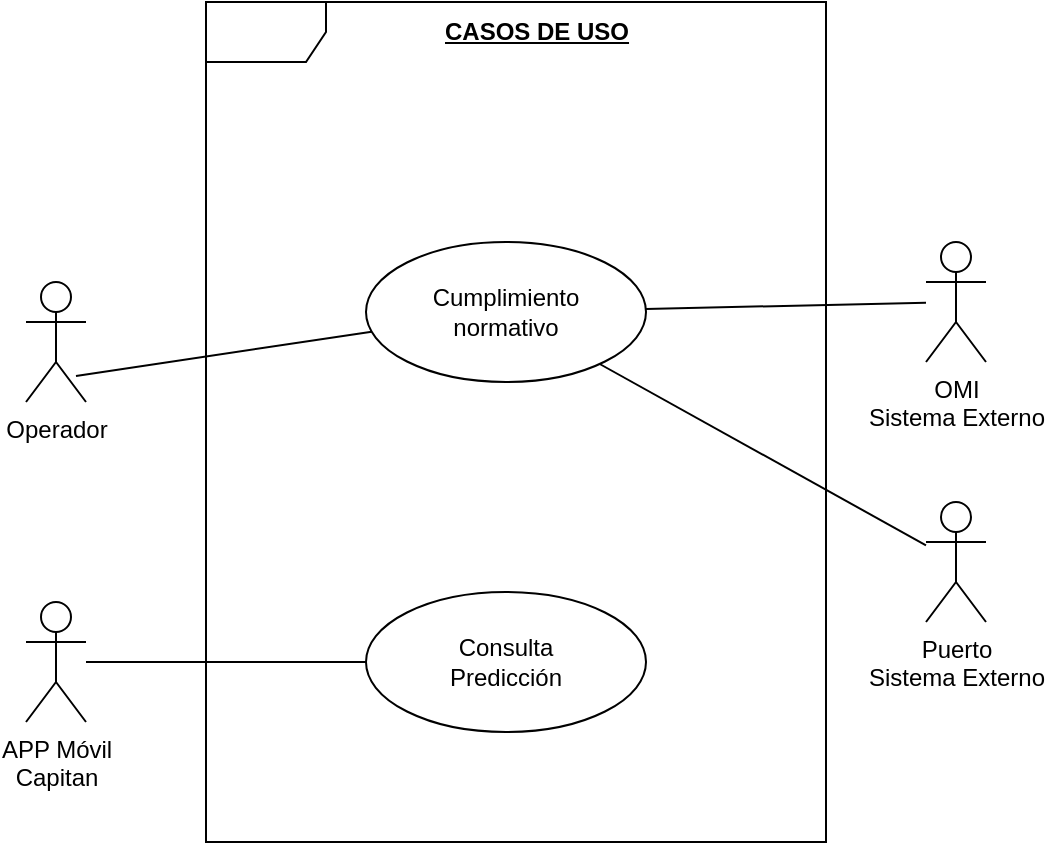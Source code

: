 <mxfile version="24.0.7" type="github">
  <diagram name="Page-1" id="L1FjgBwMozQ6Us8v5sE2">
    <mxGraphModel dx="794" dy="422" grid="1" gridSize="10" guides="1" tooltips="1" connect="1" arrows="1" fold="1" page="1" pageScale="1" pageWidth="850" pageHeight="1100" math="0" shadow="0">
      <root>
        <mxCell id="0" />
        <mxCell id="1" parent="0" />
        <mxCell id="9S_6TezDdUrS7J8Zfk-Y-1" value="Operador" style="shape=umlActor;verticalLabelPosition=bottom;verticalAlign=top;html=1;" vertex="1" parent="1">
          <mxGeometry x="140" y="150" width="30" height="60" as="geometry" />
        </mxCell>
        <mxCell id="9S_6TezDdUrS7J8Zfk-Y-2" value="" style="shape=umlFrame;whiteSpace=wrap;html=1;pointerEvents=0;" vertex="1" parent="1">
          <mxGeometry x="230" y="10" width="310" height="420" as="geometry" />
        </mxCell>
        <mxCell id="9S_6TezDdUrS7J8Zfk-Y-6" value="&lt;div&gt;Cumplimiento&lt;/div&gt;&lt;div&gt;normativo&lt;br&gt;&lt;/div&gt;" style="ellipse;whiteSpace=wrap;html=1;" vertex="1" parent="1">
          <mxGeometry x="310" y="130" width="140" height="70" as="geometry" />
        </mxCell>
        <mxCell id="9S_6TezDdUrS7J8Zfk-Y-7" value="" style="endArrow=none;html=1;rounded=0;exitX=0.833;exitY=0.783;exitDx=0;exitDy=0;exitPerimeter=0;" edge="1" parent="1" source="9S_6TezDdUrS7J8Zfk-Y-1" target="9S_6TezDdUrS7J8Zfk-Y-6">
          <mxGeometry width="50" height="50" relative="1" as="geometry">
            <mxPoint x="169" y="202" as="sourcePoint" />
            <mxPoint x="328" y="172" as="targetPoint" />
          </mxGeometry>
        </mxCell>
        <mxCell id="9S_6TezDdUrS7J8Zfk-Y-13" value="OMI&lt;div&gt;Sistema Externo&lt;br&gt;&lt;/div&gt;" style="shape=umlActor;verticalLabelPosition=bottom;verticalAlign=top;html=1;outlineConnect=0;" vertex="1" parent="1">
          <mxGeometry x="590" y="130" width="30" height="60" as="geometry" />
        </mxCell>
        <mxCell id="9S_6TezDdUrS7J8Zfk-Y-17" value="" style="endArrow=none;html=1;rounded=0;" edge="1" parent="1" source="9S_6TezDdUrS7J8Zfk-Y-6" target="9S_6TezDdUrS7J8Zfk-Y-13">
          <mxGeometry width="50" height="50" relative="1" as="geometry">
            <mxPoint x="169" y="202" as="sourcePoint" />
            <mxPoint x="318" y="112" as="targetPoint" />
          </mxGeometry>
        </mxCell>
        <mxCell id="9S_6TezDdUrS7J8Zfk-Y-18" value="CASOS DE USO" style="text;html=1;align=center;verticalAlign=middle;resizable=0;points=[];autosize=1;strokeColor=none;fillColor=none;fontStyle=5" vertex="1" parent="1">
          <mxGeometry x="340" y="10" width="110" height="30" as="geometry" />
        </mxCell>
        <mxCell id="9S_6TezDdUrS7J8Zfk-Y-20" value="&lt;div&gt;APP Móvil&lt;/div&gt;&lt;div&gt;Capitan&lt;br&gt;&lt;/div&gt;" style="shape=umlActor;verticalLabelPosition=bottom;verticalAlign=top;html=1;outlineConnect=0;" vertex="1" parent="1">
          <mxGeometry x="140" y="310" width="30" height="60" as="geometry" />
        </mxCell>
        <mxCell id="9S_6TezDdUrS7J8Zfk-Y-25" value="&lt;div&gt;Puerto&lt;/div&gt;&lt;div&gt;Sistema Externo&lt;br&gt;&lt;/div&gt;&lt;div&gt;&lt;br&gt;&lt;/div&gt;" style="shape=umlActor;verticalLabelPosition=bottom;verticalAlign=top;html=1;outlineConnect=0;" vertex="1" parent="1">
          <mxGeometry x="590" y="260" width="30" height="60" as="geometry" />
        </mxCell>
        <mxCell id="9S_6TezDdUrS7J8Zfk-Y-26" value="" style="endArrow=none;html=1;rounded=0;" edge="1" parent="1" source="9S_6TezDdUrS7J8Zfk-Y-6" target="9S_6TezDdUrS7J8Zfk-Y-25">
          <mxGeometry width="50" height="50" relative="1" as="geometry">
            <mxPoint x="460" y="176" as="sourcePoint" />
            <mxPoint x="680" y="180" as="targetPoint" />
          </mxGeometry>
        </mxCell>
        <mxCell id="9S_6TezDdUrS7J8Zfk-Y-27" value="&lt;div&gt;Consulta&lt;/div&gt;&lt;div&gt;Predicción&lt;br&gt;&lt;/div&gt;" style="ellipse;whiteSpace=wrap;html=1;" vertex="1" parent="1">
          <mxGeometry x="310" y="305" width="140" height="70" as="geometry" />
        </mxCell>
        <mxCell id="9S_6TezDdUrS7J8Zfk-Y-28" value="" style="endArrow=none;html=1;rounded=0;" edge="1" parent="1" source="9S_6TezDdUrS7J8Zfk-Y-20" target="9S_6TezDdUrS7J8Zfk-Y-27">
          <mxGeometry width="50" height="50" relative="1" as="geometry">
            <mxPoint x="175" y="207" as="sourcePoint" />
            <mxPoint x="323" y="185" as="targetPoint" />
          </mxGeometry>
        </mxCell>
      </root>
    </mxGraphModel>
  </diagram>
</mxfile>
